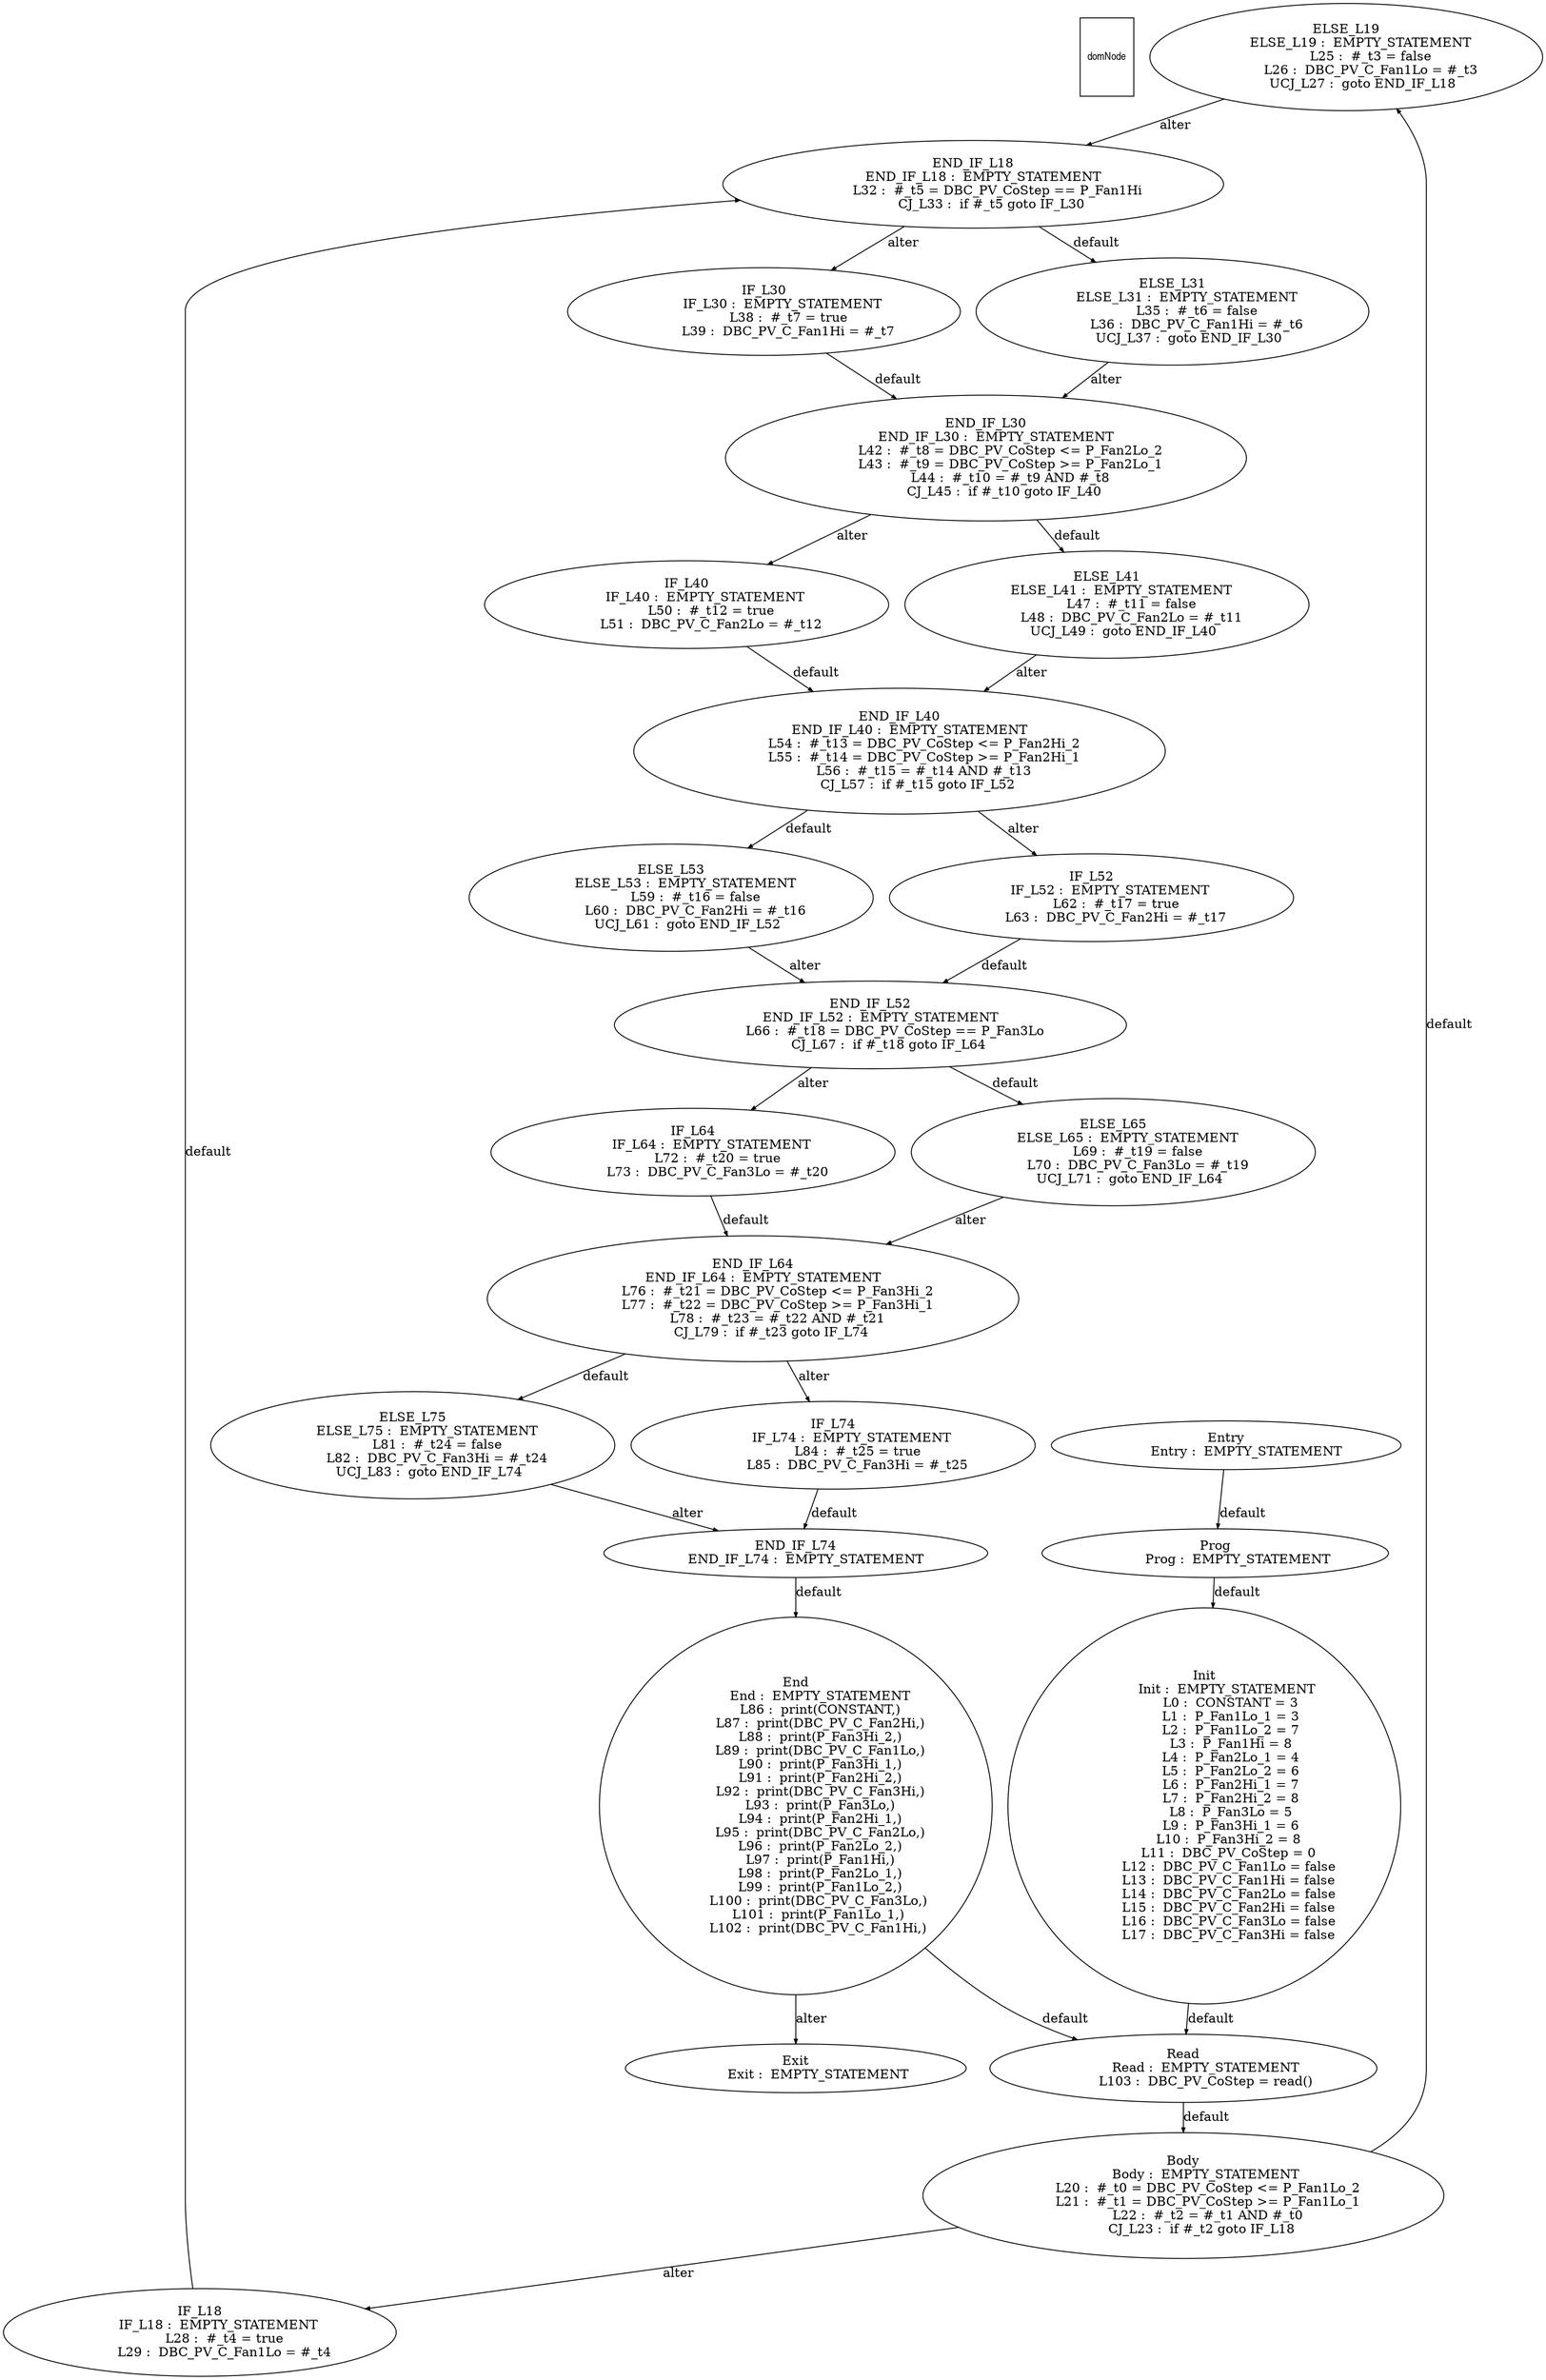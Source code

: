 digraph G {
  ranksep=.25;
  edge [arrowsize=.5]
  domNode [shape=rectangle, fontname="ArialNarrow",
        fontsize=12,  height=1.2];
  "ELSE_L19
       ELSE_L19 :  EMPTY_STATEMENT
            L25 :  #_t3 = false
            L26 :  DBC_PV_C_Fan1Lo = #_t3
        UCJ_L27 :  goto END_IF_L18
"; "END_IF_L74
     END_IF_L74 :  EMPTY_STATEMENT
"; "ELSE_L31
       ELSE_L31 :  EMPTY_STATEMENT
            L35 :  #_t6 = false
            L36 :  DBC_PV_C_Fan1Hi = #_t6
        UCJ_L37 :  goto END_IF_L30
"; "IF_L18
         IF_L18 :  EMPTY_STATEMENT
            L28 :  #_t4 = true
            L29 :  DBC_PV_C_Fan1Lo = #_t4
"; "ELSE_L41
       ELSE_L41 :  EMPTY_STATEMENT
            L47 :  #_t11 = false
            L48 :  DBC_PV_C_Fan2Lo = #_t11
        UCJ_L49 :  goto END_IF_L40
"; "Exit
           Exit :  EMPTY_STATEMENT
"; "END_IF_L64
     END_IF_L64 :  EMPTY_STATEMENT
            L76 :  #_t21 = DBC_PV_CoStep <= P_Fan3Hi_2
            L77 :  #_t22 = DBC_PV_CoStep >= P_Fan3Hi_1
            L78 :  #_t23 = #_t22 AND #_t21
         CJ_L79 :  if #_t23 goto IF_L74
"; "Prog
           Prog :  EMPTY_STATEMENT
"; "Init
           Init :  EMPTY_STATEMENT
             L0 :  CONSTANT = 3
             L1 :  P_Fan1Lo_1 = 3
             L2 :  P_Fan1Lo_2 = 7
             L3 :  P_Fan1Hi = 8
             L4 :  P_Fan2Lo_1 = 4
             L5 :  P_Fan2Lo_2 = 6
             L6 :  P_Fan2Hi_1 = 7
             L7 :  P_Fan2Hi_2 = 8
             L8 :  P_Fan3Lo = 5
             L9 :  P_Fan3Hi_1 = 6
            L10 :  P_Fan3Hi_2 = 8
            L11 :  DBC_PV_CoStep = 0
            L12 :  DBC_PV_C_Fan1Lo = false
            L13 :  DBC_PV_C_Fan1Hi = false
            L14 :  DBC_PV_C_Fan2Lo = false
            L15 :  DBC_PV_C_Fan2Hi = false
            L16 :  DBC_PV_C_Fan3Lo = false
            L17 :  DBC_PV_C_Fan3Hi = false
"; "END_IF_L18
     END_IF_L18 :  EMPTY_STATEMENT
            L32 :  #_t5 = DBC_PV_CoStep == P_Fan1Hi
         CJ_L33 :  if #_t5 goto IF_L30
"; "End
            End :  EMPTY_STATEMENT
            L86 :  print(CONSTANT,)
            L87 :  print(DBC_PV_C_Fan2Hi,)
            L88 :  print(P_Fan3Hi_2,)
            L89 :  print(DBC_PV_C_Fan1Lo,)
            L90 :  print(P_Fan3Hi_1,)
            L91 :  print(P_Fan2Hi_2,)
            L92 :  print(DBC_PV_C_Fan3Hi,)
            L93 :  print(P_Fan3Lo,)
            L94 :  print(P_Fan2Hi_1,)
            L95 :  print(DBC_PV_C_Fan2Lo,)
            L96 :  print(P_Fan2Lo_2,)
            L97 :  print(P_Fan1Hi,)
            L98 :  print(P_Fan2Lo_1,)
            L99 :  print(P_Fan1Lo_2,)
           L100 :  print(DBC_PV_C_Fan3Lo,)
           L101 :  print(P_Fan1Lo_1,)
           L102 :  print(DBC_PV_C_Fan1Hi,)
"; "IF_L40
         IF_L40 :  EMPTY_STATEMENT
            L50 :  #_t12 = true
            L51 :  DBC_PV_C_Fan2Lo = #_t12
"; "Read
           Read :  EMPTY_STATEMENT
           L103 :  DBC_PV_CoStep = read()
"; "IF_L30
         IF_L30 :  EMPTY_STATEMENT
            L38 :  #_t7 = true
            L39 :  DBC_PV_C_Fan1Hi = #_t7
"; "IF_L52
         IF_L52 :  EMPTY_STATEMENT
            L62 :  #_t17 = true
            L63 :  DBC_PV_C_Fan2Hi = #_t17
"; "ELSE_L75
       ELSE_L75 :  EMPTY_STATEMENT
            L81 :  #_t24 = false
            L82 :  DBC_PV_C_Fan3Hi = #_t24
        UCJ_L83 :  goto END_IF_L74
"; "END_IF_L30
     END_IF_L30 :  EMPTY_STATEMENT
            L42 :  #_t8 = DBC_PV_CoStep <= P_Fan2Lo_2
            L43 :  #_t9 = DBC_PV_CoStep >= P_Fan2Lo_1
            L44 :  #_t10 = #_t9 AND #_t8
         CJ_L45 :  if #_t10 goto IF_L40
"; "ELSE_L65
       ELSE_L65 :  EMPTY_STATEMENT
            L69 :  #_t19 = false
            L70 :  DBC_PV_C_Fan3Lo = #_t19
        UCJ_L71 :  goto END_IF_L64
"; "END_IF_L40
     END_IF_L40 :  EMPTY_STATEMENT
            L54 :  #_t13 = DBC_PV_CoStep <= P_Fan2Hi_2
            L55 :  #_t14 = DBC_PV_CoStep >= P_Fan2Hi_1
            L56 :  #_t15 = #_t14 AND #_t13
         CJ_L57 :  if #_t15 goto IF_L52
"; "ELSE_L53
       ELSE_L53 :  EMPTY_STATEMENT
            L59 :  #_t16 = false
            L60 :  DBC_PV_C_Fan2Hi = #_t16
        UCJ_L61 :  goto END_IF_L52
"; "END_IF_L52
     END_IF_L52 :  EMPTY_STATEMENT
            L66 :  #_t18 = DBC_PV_CoStep == P_Fan3Lo
         CJ_L67 :  if #_t18 goto IF_L64
"; "IF_L74
         IF_L74 :  EMPTY_STATEMENT
            L84 :  #_t25 = true
            L85 :  DBC_PV_C_Fan3Hi = #_t25
"; "IF_L64
         IF_L64 :  EMPTY_STATEMENT
            L72 :  #_t20 = true
            L73 :  DBC_PV_C_Fan3Lo = #_t20
"; "Body
           Body :  EMPTY_STATEMENT
            L20 :  #_t0 = DBC_PV_CoStep <= P_Fan1Lo_2
            L21 :  #_t1 = DBC_PV_CoStep >= P_Fan1Lo_1
            L22 :  #_t2 = #_t1 AND #_t0
         CJ_L23 :  if #_t2 goto IF_L18
"; "Entry
          Entry :  EMPTY_STATEMENT
"; 
  "Prog
           Prog :  EMPTY_STATEMENT
" -> "Init
           Init :  EMPTY_STATEMENT
             L0 :  CONSTANT = 3
             L1 :  P_Fan1Lo_1 = 3
             L2 :  P_Fan1Lo_2 = 7
             L3 :  P_Fan1Hi = 8
             L4 :  P_Fan2Lo_1 = 4
             L5 :  P_Fan2Lo_2 = 6
             L6 :  P_Fan2Hi_1 = 7
             L7 :  P_Fan2Hi_2 = 8
             L8 :  P_Fan3Lo = 5
             L9 :  P_Fan3Hi_1 = 6
            L10 :  P_Fan3Hi_2 = 8
            L11 :  DBC_PV_CoStep = 0
            L12 :  DBC_PV_C_Fan1Lo = false
            L13 :  DBC_PV_C_Fan1Hi = false
            L14 :  DBC_PV_C_Fan2Lo = false
            L15 :  DBC_PV_C_Fan2Hi = false
            L16 :  DBC_PV_C_Fan3Lo = false
            L17 :  DBC_PV_C_Fan3Hi = false
"  [label="default"];
  "Init
           Init :  EMPTY_STATEMENT
             L0 :  CONSTANT = 3
             L1 :  P_Fan1Lo_1 = 3
             L2 :  P_Fan1Lo_2 = 7
             L3 :  P_Fan1Hi = 8
             L4 :  P_Fan2Lo_1 = 4
             L5 :  P_Fan2Lo_2 = 6
             L6 :  P_Fan2Hi_1 = 7
             L7 :  P_Fan2Hi_2 = 8
             L8 :  P_Fan3Lo = 5
             L9 :  P_Fan3Hi_1 = 6
            L10 :  P_Fan3Hi_2 = 8
            L11 :  DBC_PV_CoStep = 0
            L12 :  DBC_PV_C_Fan1Lo = false
            L13 :  DBC_PV_C_Fan1Hi = false
            L14 :  DBC_PV_C_Fan2Lo = false
            L15 :  DBC_PV_C_Fan2Hi = false
            L16 :  DBC_PV_C_Fan3Lo = false
            L17 :  DBC_PV_C_Fan3Hi = false
" -> "Read
           Read :  EMPTY_STATEMENT
           L103 :  DBC_PV_CoStep = read()
"  [label="default"];
  "Body
           Body :  EMPTY_STATEMENT
            L20 :  #_t0 = DBC_PV_CoStep <= P_Fan1Lo_2
            L21 :  #_t1 = DBC_PV_CoStep >= P_Fan1Lo_1
            L22 :  #_t2 = #_t1 AND #_t0
         CJ_L23 :  if #_t2 goto IF_L18
" -> "ELSE_L19
       ELSE_L19 :  EMPTY_STATEMENT
            L25 :  #_t3 = false
            L26 :  DBC_PV_C_Fan1Lo = #_t3
        UCJ_L27 :  goto END_IF_L18
"  [label="default"];
  "Body
           Body :  EMPTY_STATEMENT
            L20 :  #_t0 = DBC_PV_CoStep <= P_Fan1Lo_2
            L21 :  #_t1 = DBC_PV_CoStep >= P_Fan1Lo_1
            L22 :  #_t2 = #_t1 AND #_t0
         CJ_L23 :  if #_t2 goto IF_L18
" -> "IF_L18
         IF_L18 :  EMPTY_STATEMENT
            L28 :  #_t4 = true
            L29 :  DBC_PV_C_Fan1Lo = #_t4
"  [label="alter"];
  "ELSE_L19
       ELSE_L19 :  EMPTY_STATEMENT
            L25 :  #_t3 = false
            L26 :  DBC_PV_C_Fan1Lo = #_t3
        UCJ_L27 :  goto END_IF_L18
" -> "END_IF_L18
     END_IF_L18 :  EMPTY_STATEMENT
            L32 :  #_t5 = DBC_PV_CoStep == P_Fan1Hi
         CJ_L33 :  if #_t5 goto IF_L30
"  [label="alter"];
  "IF_L18
         IF_L18 :  EMPTY_STATEMENT
            L28 :  #_t4 = true
            L29 :  DBC_PV_C_Fan1Lo = #_t4
" -> "END_IF_L18
     END_IF_L18 :  EMPTY_STATEMENT
            L32 :  #_t5 = DBC_PV_CoStep == P_Fan1Hi
         CJ_L33 :  if #_t5 goto IF_L30
"  [label="default"];
  "END_IF_L18
     END_IF_L18 :  EMPTY_STATEMENT
            L32 :  #_t5 = DBC_PV_CoStep == P_Fan1Hi
         CJ_L33 :  if #_t5 goto IF_L30
" -> "ELSE_L31
       ELSE_L31 :  EMPTY_STATEMENT
            L35 :  #_t6 = false
            L36 :  DBC_PV_C_Fan1Hi = #_t6
        UCJ_L37 :  goto END_IF_L30
"  [label="default"];
  "END_IF_L18
     END_IF_L18 :  EMPTY_STATEMENT
            L32 :  #_t5 = DBC_PV_CoStep == P_Fan1Hi
         CJ_L33 :  if #_t5 goto IF_L30
" -> "IF_L30
         IF_L30 :  EMPTY_STATEMENT
            L38 :  #_t7 = true
            L39 :  DBC_PV_C_Fan1Hi = #_t7
"  [label="alter"];
  "ELSE_L31
       ELSE_L31 :  EMPTY_STATEMENT
            L35 :  #_t6 = false
            L36 :  DBC_PV_C_Fan1Hi = #_t6
        UCJ_L37 :  goto END_IF_L30
" -> "END_IF_L30
     END_IF_L30 :  EMPTY_STATEMENT
            L42 :  #_t8 = DBC_PV_CoStep <= P_Fan2Lo_2
            L43 :  #_t9 = DBC_PV_CoStep >= P_Fan2Lo_1
            L44 :  #_t10 = #_t9 AND #_t8
         CJ_L45 :  if #_t10 goto IF_L40
"  [label="alter"];
  "IF_L30
         IF_L30 :  EMPTY_STATEMENT
            L38 :  #_t7 = true
            L39 :  DBC_PV_C_Fan1Hi = #_t7
" -> "END_IF_L30
     END_IF_L30 :  EMPTY_STATEMENT
            L42 :  #_t8 = DBC_PV_CoStep <= P_Fan2Lo_2
            L43 :  #_t9 = DBC_PV_CoStep >= P_Fan2Lo_1
            L44 :  #_t10 = #_t9 AND #_t8
         CJ_L45 :  if #_t10 goto IF_L40
"  [label="default"];
  "END_IF_L30
     END_IF_L30 :  EMPTY_STATEMENT
            L42 :  #_t8 = DBC_PV_CoStep <= P_Fan2Lo_2
            L43 :  #_t9 = DBC_PV_CoStep >= P_Fan2Lo_1
            L44 :  #_t10 = #_t9 AND #_t8
         CJ_L45 :  if #_t10 goto IF_L40
" -> "ELSE_L41
       ELSE_L41 :  EMPTY_STATEMENT
            L47 :  #_t11 = false
            L48 :  DBC_PV_C_Fan2Lo = #_t11
        UCJ_L49 :  goto END_IF_L40
"  [label="default"];
  "END_IF_L30
     END_IF_L30 :  EMPTY_STATEMENT
            L42 :  #_t8 = DBC_PV_CoStep <= P_Fan2Lo_2
            L43 :  #_t9 = DBC_PV_CoStep >= P_Fan2Lo_1
            L44 :  #_t10 = #_t9 AND #_t8
         CJ_L45 :  if #_t10 goto IF_L40
" -> "IF_L40
         IF_L40 :  EMPTY_STATEMENT
            L50 :  #_t12 = true
            L51 :  DBC_PV_C_Fan2Lo = #_t12
"  [label="alter"];
  "ELSE_L41
       ELSE_L41 :  EMPTY_STATEMENT
            L47 :  #_t11 = false
            L48 :  DBC_PV_C_Fan2Lo = #_t11
        UCJ_L49 :  goto END_IF_L40
" -> "END_IF_L40
     END_IF_L40 :  EMPTY_STATEMENT
            L54 :  #_t13 = DBC_PV_CoStep <= P_Fan2Hi_2
            L55 :  #_t14 = DBC_PV_CoStep >= P_Fan2Hi_1
            L56 :  #_t15 = #_t14 AND #_t13
         CJ_L57 :  if #_t15 goto IF_L52
"  [label="alter"];
  "IF_L40
         IF_L40 :  EMPTY_STATEMENT
            L50 :  #_t12 = true
            L51 :  DBC_PV_C_Fan2Lo = #_t12
" -> "END_IF_L40
     END_IF_L40 :  EMPTY_STATEMENT
            L54 :  #_t13 = DBC_PV_CoStep <= P_Fan2Hi_2
            L55 :  #_t14 = DBC_PV_CoStep >= P_Fan2Hi_1
            L56 :  #_t15 = #_t14 AND #_t13
         CJ_L57 :  if #_t15 goto IF_L52
"  [label="default"];
  "END_IF_L40
     END_IF_L40 :  EMPTY_STATEMENT
            L54 :  #_t13 = DBC_PV_CoStep <= P_Fan2Hi_2
            L55 :  #_t14 = DBC_PV_CoStep >= P_Fan2Hi_1
            L56 :  #_t15 = #_t14 AND #_t13
         CJ_L57 :  if #_t15 goto IF_L52
" -> "ELSE_L53
       ELSE_L53 :  EMPTY_STATEMENT
            L59 :  #_t16 = false
            L60 :  DBC_PV_C_Fan2Hi = #_t16
        UCJ_L61 :  goto END_IF_L52
"  [label="default"];
  "END_IF_L40
     END_IF_L40 :  EMPTY_STATEMENT
            L54 :  #_t13 = DBC_PV_CoStep <= P_Fan2Hi_2
            L55 :  #_t14 = DBC_PV_CoStep >= P_Fan2Hi_1
            L56 :  #_t15 = #_t14 AND #_t13
         CJ_L57 :  if #_t15 goto IF_L52
" -> "IF_L52
         IF_L52 :  EMPTY_STATEMENT
            L62 :  #_t17 = true
            L63 :  DBC_PV_C_Fan2Hi = #_t17
"  [label="alter"];
  "ELSE_L53
       ELSE_L53 :  EMPTY_STATEMENT
            L59 :  #_t16 = false
            L60 :  DBC_PV_C_Fan2Hi = #_t16
        UCJ_L61 :  goto END_IF_L52
" -> "END_IF_L52
     END_IF_L52 :  EMPTY_STATEMENT
            L66 :  #_t18 = DBC_PV_CoStep == P_Fan3Lo
         CJ_L67 :  if #_t18 goto IF_L64
"  [label="alter"];
  "IF_L52
         IF_L52 :  EMPTY_STATEMENT
            L62 :  #_t17 = true
            L63 :  DBC_PV_C_Fan2Hi = #_t17
" -> "END_IF_L52
     END_IF_L52 :  EMPTY_STATEMENT
            L66 :  #_t18 = DBC_PV_CoStep == P_Fan3Lo
         CJ_L67 :  if #_t18 goto IF_L64
"  [label="default"];
  "END_IF_L52
     END_IF_L52 :  EMPTY_STATEMENT
            L66 :  #_t18 = DBC_PV_CoStep == P_Fan3Lo
         CJ_L67 :  if #_t18 goto IF_L64
" -> "ELSE_L65
       ELSE_L65 :  EMPTY_STATEMENT
            L69 :  #_t19 = false
            L70 :  DBC_PV_C_Fan3Lo = #_t19
        UCJ_L71 :  goto END_IF_L64
"  [label="default"];
  "END_IF_L52
     END_IF_L52 :  EMPTY_STATEMENT
            L66 :  #_t18 = DBC_PV_CoStep == P_Fan3Lo
         CJ_L67 :  if #_t18 goto IF_L64
" -> "IF_L64
         IF_L64 :  EMPTY_STATEMENT
            L72 :  #_t20 = true
            L73 :  DBC_PV_C_Fan3Lo = #_t20
"  [label="alter"];
  "ELSE_L65
       ELSE_L65 :  EMPTY_STATEMENT
            L69 :  #_t19 = false
            L70 :  DBC_PV_C_Fan3Lo = #_t19
        UCJ_L71 :  goto END_IF_L64
" -> "END_IF_L64
     END_IF_L64 :  EMPTY_STATEMENT
            L76 :  #_t21 = DBC_PV_CoStep <= P_Fan3Hi_2
            L77 :  #_t22 = DBC_PV_CoStep >= P_Fan3Hi_1
            L78 :  #_t23 = #_t22 AND #_t21
         CJ_L79 :  if #_t23 goto IF_L74
"  [label="alter"];
  "IF_L64
         IF_L64 :  EMPTY_STATEMENT
            L72 :  #_t20 = true
            L73 :  DBC_PV_C_Fan3Lo = #_t20
" -> "END_IF_L64
     END_IF_L64 :  EMPTY_STATEMENT
            L76 :  #_t21 = DBC_PV_CoStep <= P_Fan3Hi_2
            L77 :  #_t22 = DBC_PV_CoStep >= P_Fan3Hi_1
            L78 :  #_t23 = #_t22 AND #_t21
         CJ_L79 :  if #_t23 goto IF_L74
"  [label="default"];
  "END_IF_L64
     END_IF_L64 :  EMPTY_STATEMENT
            L76 :  #_t21 = DBC_PV_CoStep <= P_Fan3Hi_2
            L77 :  #_t22 = DBC_PV_CoStep >= P_Fan3Hi_1
            L78 :  #_t23 = #_t22 AND #_t21
         CJ_L79 :  if #_t23 goto IF_L74
" -> "ELSE_L75
       ELSE_L75 :  EMPTY_STATEMENT
            L81 :  #_t24 = false
            L82 :  DBC_PV_C_Fan3Hi = #_t24
        UCJ_L83 :  goto END_IF_L74
"  [label="default"];
  "END_IF_L64
     END_IF_L64 :  EMPTY_STATEMENT
            L76 :  #_t21 = DBC_PV_CoStep <= P_Fan3Hi_2
            L77 :  #_t22 = DBC_PV_CoStep >= P_Fan3Hi_1
            L78 :  #_t23 = #_t22 AND #_t21
         CJ_L79 :  if #_t23 goto IF_L74
" -> "IF_L74
         IF_L74 :  EMPTY_STATEMENT
            L84 :  #_t25 = true
            L85 :  DBC_PV_C_Fan3Hi = #_t25
"  [label="alter"];
  "ELSE_L75
       ELSE_L75 :  EMPTY_STATEMENT
            L81 :  #_t24 = false
            L82 :  DBC_PV_C_Fan3Hi = #_t24
        UCJ_L83 :  goto END_IF_L74
" -> "END_IF_L74
     END_IF_L74 :  EMPTY_STATEMENT
"  [label="alter"];
  "IF_L74
         IF_L74 :  EMPTY_STATEMENT
            L84 :  #_t25 = true
            L85 :  DBC_PV_C_Fan3Hi = #_t25
" -> "END_IF_L74
     END_IF_L74 :  EMPTY_STATEMENT
"  [label="default"];
  "END_IF_L74
     END_IF_L74 :  EMPTY_STATEMENT
" -> "End
            End :  EMPTY_STATEMENT
            L86 :  print(CONSTANT,)
            L87 :  print(DBC_PV_C_Fan2Hi,)
            L88 :  print(P_Fan3Hi_2,)
            L89 :  print(DBC_PV_C_Fan1Lo,)
            L90 :  print(P_Fan3Hi_1,)
            L91 :  print(P_Fan2Hi_2,)
            L92 :  print(DBC_PV_C_Fan3Hi,)
            L93 :  print(P_Fan3Lo,)
            L94 :  print(P_Fan2Hi_1,)
            L95 :  print(DBC_PV_C_Fan2Lo,)
            L96 :  print(P_Fan2Lo_2,)
            L97 :  print(P_Fan1Hi,)
            L98 :  print(P_Fan2Lo_1,)
            L99 :  print(P_Fan1Lo_2,)
           L100 :  print(DBC_PV_C_Fan3Lo,)
           L101 :  print(P_Fan1Lo_1,)
           L102 :  print(DBC_PV_C_Fan1Hi,)
"  [label="default"];
  "Entry
          Entry :  EMPTY_STATEMENT
" -> "Prog
           Prog :  EMPTY_STATEMENT
"  [label="default"];
  "End
            End :  EMPTY_STATEMENT
            L86 :  print(CONSTANT,)
            L87 :  print(DBC_PV_C_Fan2Hi,)
            L88 :  print(P_Fan3Hi_2,)
            L89 :  print(DBC_PV_C_Fan1Lo,)
            L90 :  print(P_Fan3Hi_1,)
            L91 :  print(P_Fan2Hi_2,)
            L92 :  print(DBC_PV_C_Fan3Hi,)
            L93 :  print(P_Fan3Lo,)
            L94 :  print(P_Fan2Hi_1,)
            L95 :  print(DBC_PV_C_Fan2Lo,)
            L96 :  print(P_Fan2Lo_2,)
            L97 :  print(P_Fan1Hi,)
            L98 :  print(P_Fan2Lo_1,)
            L99 :  print(P_Fan1Lo_2,)
           L100 :  print(DBC_PV_C_Fan3Lo,)
           L101 :  print(P_Fan1Lo_1,)
           L102 :  print(DBC_PV_C_Fan1Hi,)
" -> "Read
           Read :  EMPTY_STATEMENT
           L103 :  DBC_PV_CoStep = read()
"  [label="default"];
  "End
            End :  EMPTY_STATEMENT
            L86 :  print(CONSTANT,)
            L87 :  print(DBC_PV_C_Fan2Hi,)
            L88 :  print(P_Fan3Hi_2,)
            L89 :  print(DBC_PV_C_Fan1Lo,)
            L90 :  print(P_Fan3Hi_1,)
            L91 :  print(P_Fan2Hi_2,)
            L92 :  print(DBC_PV_C_Fan3Hi,)
            L93 :  print(P_Fan3Lo,)
            L94 :  print(P_Fan2Hi_1,)
            L95 :  print(DBC_PV_C_Fan2Lo,)
            L96 :  print(P_Fan2Lo_2,)
            L97 :  print(P_Fan1Hi,)
            L98 :  print(P_Fan2Lo_1,)
            L99 :  print(P_Fan1Lo_2,)
           L100 :  print(DBC_PV_C_Fan3Lo,)
           L101 :  print(P_Fan1Lo_1,)
           L102 :  print(DBC_PV_C_Fan1Hi,)
" -> "Exit
           Exit :  EMPTY_STATEMENT
"  [label="alter"];
  "Read
           Read :  EMPTY_STATEMENT
           L103 :  DBC_PV_CoStep = read()
" -> "Body
           Body :  EMPTY_STATEMENT
            L20 :  #_t0 = DBC_PV_CoStep <= P_Fan1Lo_2
            L21 :  #_t1 = DBC_PV_CoStep >= P_Fan1Lo_1
            L22 :  #_t2 = #_t1 AND #_t0
         CJ_L23 :  if #_t2 goto IF_L18
"  [label="default"];
}
